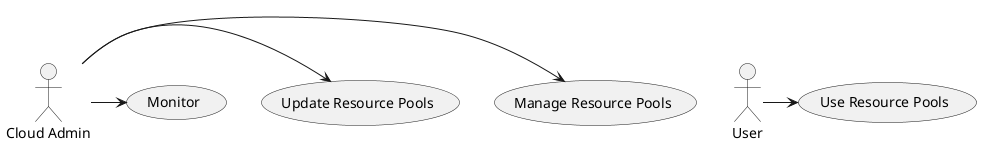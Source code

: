@startuml usecase
:Cloud Admin: as Admin
Admin -> (Manage Resource Pools)
Admin -> (Update Resource Pools)
Admin -> (Monitor)
User -> (Use Resource Pools)
@enduml

@startuml elements
Account "0..*" -- "1..*" CapacityReservation
(Account,CapacityReservation) . ResourcePool
ResourcePool "0..*" -- "1..*" CapacityPool
Node "1..1" -- "0..*" CapacityPool
Node "0..*" -- "1..1" Instance
@enduml
